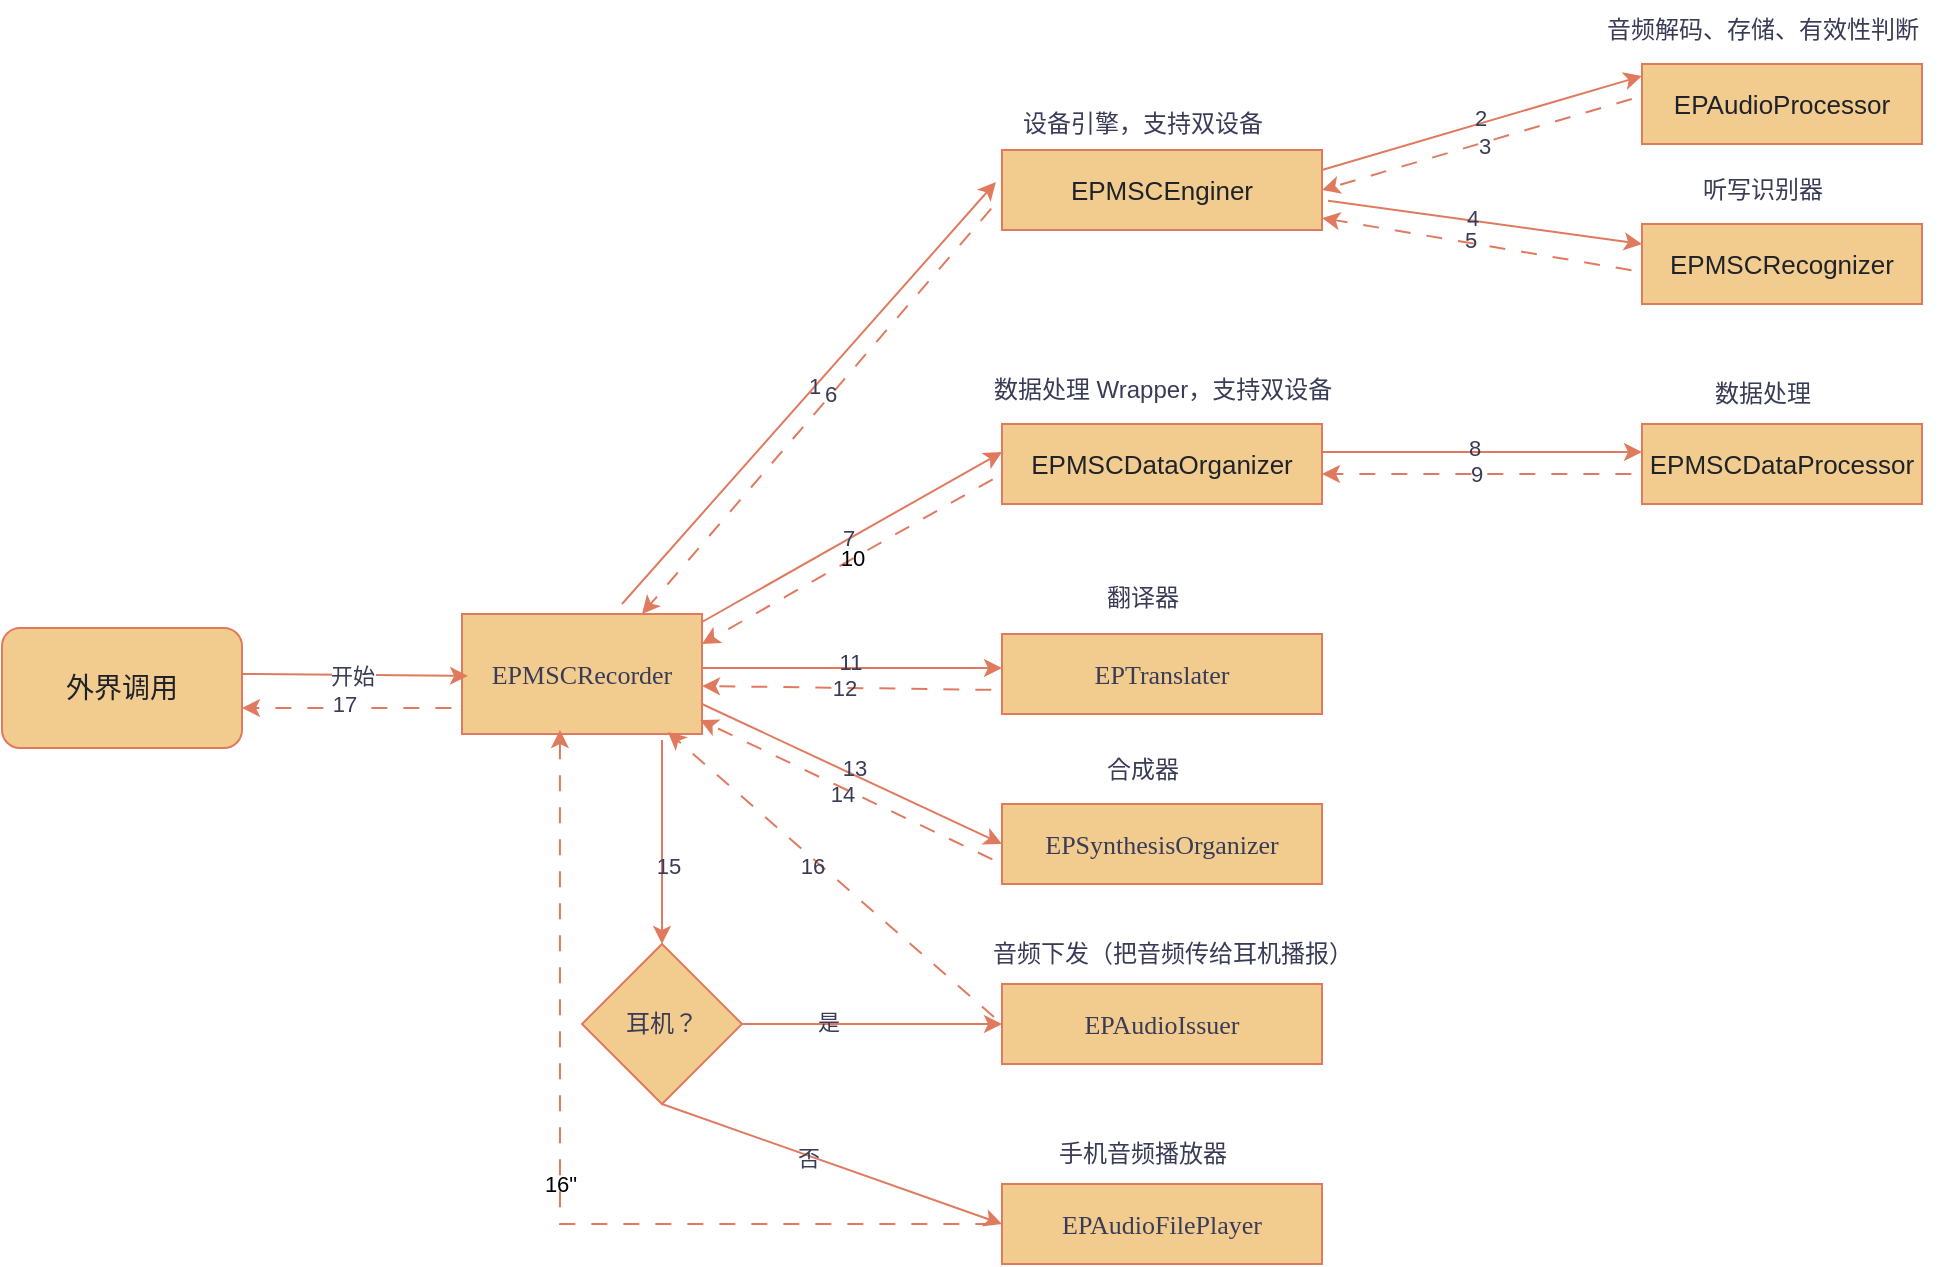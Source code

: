 <mxfile version="26.1.0">
  <diagram name="第 1 页" id="kg4oReXXfETFXJSbJGZ1">
    <mxGraphModel dx="989" dy="691" grid="1" gridSize="10" guides="1" tooltips="1" connect="1" arrows="1" fold="1" page="1" pageScale="1" pageWidth="980" pageHeight="690" math="0" shadow="0">
      <root>
        <mxCell id="0" />
        <mxCell id="1" parent="0" />
        <mxCell id="3VqhWWL4f9jIKq_OHTQP-1" value="&lt;div style=&quot;text-align: start; font-size: 14px; color: rgb(31, 35, 41);&quot;&gt;&lt;p&gt;外界调用&lt;/p&gt;&lt;/div&gt;&lt;span style=&quot;text-align: start; white-space: pre-wrap;&quot;&gt;&lt;/span&gt;" style="rounded=1;whiteSpace=wrap;html=1;labelBackgroundColor=none;fillColor=#F2CC8F;strokeColor=#E07A5F;fontColor=#393C56;" vertex="1" parent="1">
          <mxGeometry x="20" y="322" width="120" height="60" as="geometry" />
        </mxCell>
        <mxCell id="3VqhWWL4f9jIKq_OHTQP-2" value="&lt;p style=&quot;margin: 0px; font-style: normal; font-variant-caps: normal; font-weight: normal; font-stretch: normal; font-size: 13px; line-height: normal; font-family: Menlo; font-size-adjust: none; font-kerning: auto; font-variant-alternates: normal; font-variant-ligatures: normal; font-variant-numeric: normal; font-variant-east-asian: normal; font-variant-position: normal; font-feature-settings: normal; font-optical-sizing: auto; font-variation-settings: normal;&quot;&gt;EPMSCRecorder&lt;/p&gt;" style="whiteSpace=wrap;html=1;labelBackgroundColor=none;fontColor=#393C56;fillColor=#F2CC8F;strokeColor=#E07A5F;" vertex="1" parent="1">
          <mxGeometry x="250" y="315" width="120" height="60" as="geometry" />
        </mxCell>
        <mxCell id="3VqhWWL4f9jIKq_OHTQP-3" value="&lt;div style=&quot;text-align: start; font-size: 13px; color: rgb(31, 35, 41);&quot;&gt;&lt;p&gt;EPMSCEnginer&lt;/p&gt;&lt;/div&gt;&lt;span style=&quot;text-align: start; white-space: pre-wrap;&quot;&gt;&lt;/span&gt;" style="whiteSpace=wrap;html=1;labelBackgroundColor=none;fillColor=#F2CC8F;strokeColor=#E07A5F;fontColor=#393C56;" vertex="1" parent="1">
          <mxGeometry x="520" y="83" width="160" height="40" as="geometry" />
        </mxCell>
        <mxCell id="3VqhWWL4f9jIKq_OHTQP-4" value="&lt;div style=&quot;text-align: start; font-size: 13px; color: rgb(31, 35, 41);&quot;&gt;&lt;p&gt;EPAudioProcessor&lt;/p&gt;&lt;/div&gt;&lt;span style=&quot;text-align: start; white-space: pre-wrap;&quot;&gt;&lt;/span&gt;&lt;div style=&quot;text-align: start;&quot;&gt;&lt;/div&gt;&lt;span style=&quot;text-align: start; white-space: pre-wrap;&quot;&gt;&lt;/span&gt;" style="whiteSpace=wrap;html=1;labelBackgroundColor=none;fillColor=#F2CC8F;strokeColor=#E07A5F;fontColor=#393C56;" vertex="1" parent="1">
          <mxGeometry x="840" y="40" width="140" height="40" as="geometry" />
        </mxCell>
        <mxCell id="3VqhWWL4f9jIKq_OHTQP-5" value="&lt;div style=&quot;text-align: start; font-size: 13px; color: rgb(31, 35, 41);&quot;&gt;&lt;p&gt;EPMSCDataOrganizer&lt;/p&gt;&lt;/div&gt;&lt;span style=&quot;text-align: start; white-space: pre-wrap;&quot;&gt;&lt;/span&gt;" style="whiteSpace=wrap;html=1;labelBackgroundColor=none;fillColor=#F2CC8F;strokeColor=#E07A5F;fontColor=#393C56;" vertex="1" parent="1">
          <mxGeometry x="520" y="220" width="160" height="40" as="geometry" />
        </mxCell>
        <mxCell id="3VqhWWL4f9jIKq_OHTQP-6" value="&lt;div style=&quot;text-align: start; font-size: 13px; color: rgb(31, 35, 41);&quot;&gt;&lt;p&gt;EPMSCRecognizer&lt;/p&gt;&lt;/div&gt;&lt;span style=&quot;text-align: start; white-space: pre-wrap;&quot;&gt;&lt;/span&gt;" style="whiteSpace=wrap;html=1;labelBackgroundColor=none;fillColor=#F2CC8F;strokeColor=#E07A5F;fontColor=#393C56;" vertex="1" parent="1">
          <mxGeometry x="840" y="120" width="140" height="40" as="geometry" />
        </mxCell>
        <mxCell id="3VqhWWL4f9jIKq_OHTQP-7" value="&lt;div style=&quot;text-align: start; font-size: 13px; color: rgb(31, 35, 41);&quot;&gt;&lt;p&gt;EPMSCDataProcessor&lt;/p&gt;&lt;/div&gt;&lt;span style=&quot;text-align: start; white-space: pre-wrap;&quot;&gt;&lt;/span&gt;" style="whiteSpace=wrap;html=1;labelBackgroundColor=none;fillColor=#F2CC8F;strokeColor=#E07A5F;fontColor=#393C56;" vertex="1" parent="1">
          <mxGeometry x="840" y="220" width="140" height="40" as="geometry" />
        </mxCell>
        <mxCell id="3VqhWWL4f9jIKq_OHTQP-11" value="" style="endArrow=classic;html=1;rounded=0;entryX=-0.019;entryY=0.4;entryDx=0;entryDy=0;entryPerimeter=0;labelBackgroundColor=none;strokeColor=#E07A5F;fontColor=default;" edge="1" parent="1" target="3VqhWWL4f9jIKq_OHTQP-3">
          <mxGeometry width="50" height="50" relative="1" as="geometry">
            <mxPoint x="330" y="310" as="sourcePoint" />
            <mxPoint x="500" y="400" as="targetPoint" />
          </mxGeometry>
        </mxCell>
        <mxCell id="3VqhWWL4f9jIKq_OHTQP-29" value="1" style="edgeLabel;html=1;align=center;verticalAlign=middle;resizable=0;points=[];labelBackgroundColor=none;fontColor=#393C56;" vertex="1" connectable="0" parent="3VqhWWL4f9jIKq_OHTQP-11">
          <mxGeometry x="-0.024" y="1" relative="1" as="geometry">
            <mxPoint x="5" y="-6" as="offset" />
          </mxGeometry>
        </mxCell>
        <mxCell id="3VqhWWL4f9jIKq_OHTQP-12" value="" style="endArrow=classic;html=1;rounded=0;exitX=1;exitY=0.25;exitDx=0;exitDy=0;entryX=0;entryY=0.25;entryDx=0;entryDy=0;labelBackgroundColor=none;strokeColor=#E07A5F;fontColor=default;" edge="1" parent="1" source="3VqhWWL4f9jIKq_OHTQP-3">
          <mxGeometry width="50" height="50" relative="1" as="geometry">
            <mxPoint x="680" y="126" as="sourcePoint" />
            <mxPoint x="840" y="46" as="targetPoint" />
          </mxGeometry>
        </mxCell>
        <mxCell id="3VqhWWL4f9jIKq_OHTQP-30" value="2" style="edgeLabel;html=1;align=center;verticalAlign=middle;resizable=0;points=[];labelBackgroundColor=none;fontColor=#393C56;" vertex="1" connectable="0" parent="3VqhWWL4f9jIKq_OHTQP-12">
          <mxGeometry x="-0.157" y="-1" relative="1" as="geometry">
            <mxPoint x="11" y="-7" as="offset" />
          </mxGeometry>
        </mxCell>
        <mxCell id="3VqhWWL4f9jIKq_OHTQP-13" value="" style="endArrow=classic;html=1;rounded=0;exitX=0;exitY=0.5;exitDx=0;exitDy=0;entryX=1;entryY=0.5;entryDx=0;entryDy=0;flowAnimation=1;strokeColor=#E07A5F;labelBackgroundColor=none;fontColor=default;" edge="1" parent="1" target="3VqhWWL4f9jIKq_OHTQP-3">
          <mxGeometry width="50" height="50" relative="1" as="geometry">
            <mxPoint x="840" y="56" as="sourcePoint" />
            <mxPoint x="680" y="136" as="targetPoint" />
          </mxGeometry>
        </mxCell>
        <mxCell id="3VqhWWL4f9jIKq_OHTQP-31" value="3" style="edgeLabel;html=1;align=center;verticalAlign=middle;resizable=0;points=[];labelBackgroundColor=none;fontColor=#393C56;" vertex="1" connectable="0" parent="3VqhWWL4f9jIKq_OHTQP-13">
          <mxGeometry x="-0.15" y="2" relative="1" as="geometry">
            <mxPoint x="-12" y="3" as="offset" />
          </mxGeometry>
        </mxCell>
        <mxCell id="3VqhWWL4f9jIKq_OHTQP-18" value="" style="endArrow=classic;html=1;rounded=0;entryX=0;entryY=0.25;entryDx=0;entryDy=0;exitX=1.019;exitY=0.633;exitDx=0;exitDy=0;exitPerimeter=0;labelBackgroundColor=none;strokeColor=#E07A5F;fontColor=default;" edge="1" parent="1" source="3VqhWWL4f9jIKq_OHTQP-3" target="3VqhWWL4f9jIKq_OHTQP-6">
          <mxGeometry width="50" height="50" relative="1" as="geometry">
            <mxPoint x="540" y="440" as="sourcePoint" />
            <mxPoint x="590" y="390" as="targetPoint" />
          </mxGeometry>
        </mxCell>
        <mxCell id="3VqhWWL4f9jIKq_OHTQP-32" value="4" style="edgeLabel;html=1;align=center;verticalAlign=middle;resizable=0;points=[];labelBackgroundColor=none;fontColor=#393C56;" vertex="1" connectable="0" parent="3VqhWWL4f9jIKq_OHTQP-18">
          <mxGeometry x="0.014" y="3" relative="1" as="geometry">
            <mxPoint x="-8" as="offset" />
          </mxGeometry>
        </mxCell>
        <mxCell id="3VqhWWL4f9jIKq_OHTQP-20" value="" style="endArrow=classic;html=1;rounded=0;exitX=0;exitY=0.5;exitDx=0;exitDy=0;entryX=1;entryY=0.75;entryDx=0;entryDy=0;flowAnimation=1;strokeColor=#E07A5F;labelBackgroundColor=none;fontColor=default;" edge="1" parent="1">
          <mxGeometry width="50" height="50" relative="1" as="geometry">
            <mxPoint x="840" y="144" as="sourcePoint" />
            <mxPoint x="680" y="117" as="targetPoint" />
          </mxGeometry>
        </mxCell>
        <mxCell id="3VqhWWL4f9jIKq_OHTQP-33" value="5" style="edgeLabel;html=1;align=center;verticalAlign=middle;resizable=0;points=[];labelBackgroundColor=none;fontColor=#393C56;" vertex="1" connectable="0" parent="3VqhWWL4f9jIKq_OHTQP-20">
          <mxGeometry x="0.086" y="-2" relative="1" as="geometry">
            <mxPoint as="offset" />
          </mxGeometry>
        </mxCell>
        <mxCell id="3VqhWWL4f9jIKq_OHTQP-21" value="" style="endArrow=classic;html=1;rounded=0;exitX=-0.012;exitY=0.633;exitDx=0;exitDy=0;exitPerimeter=0;entryX=0.75;entryY=0;entryDx=0;entryDy=0;flowAnimation=1;strokeColor=#E07A5F;labelBackgroundColor=none;fontColor=default;" edge="1" parent="1" source="3VqhWWL4f9jIKq_OHTQP-3" target="3VqhWWL4f9jIKq_OHTQP-2">
          <mxGeometry width="50" height="50" relative="1" as="geometry">
            <mxPoint x="490" y="420" as="sourcePoint" />
            <mxPoint x="540" y="370" as="targetPoint" />
          </mxGeometry>
        </mxCell>
        <mxCell id="3VqhWWL4f9jIKq_OHTQP-34" value="6" style="edgeLabel;html=1;align=center;verticalAlign=middle;resizable=0;points=[];labelBackgroundColor=none;fontColor=#393C56;" vertex="1" connectable="0" parent="3VqhWWL4f9jIKq_OHTQP-21">
          <mxGeometry x="-0.157" y="2" relative="1" as="geometry">
            <mxPoint x="-11" y="8" as="offset" />
          </mxGeometry>
        </mxCell>
        <mxCell id="3VqhWWL4f9jIKq_OHTQP-22" value="" style="endArrow=classic;html=1;rounded=0;exitX=1;exitY=0;exitDx=0;exitDy=0;entryX=0;entryY=0.25;entryDx=0;entryDy=0;labelBackgroundColor=none;strokeColor=#E07A5F;fontColor=default;" edge="1" parent="1">
          <mxGeometry width="50" height="50" relative="1" as="geometry">
            <mxPoint x="370" y="319" as="sourcePoint" />
            <mxPoint x="520" y="234" as="targetPoint" />
          </mxGeometry>
        </mxCell>
        <mxCell id="3VqhWWL4f9jIKq_OHTQP-35" value="7" style="edgeLabel;html=1;align=center;verticalAlign=middle;resizable=0;points=[];labelBackgroundColor=none;fontColor=#393C56;" vertex="1" connectable="0" parent="3VqhWWL4f9jIKq_OHTQP-22">
          <mxGeometry x="-0.026" y="1" relative="1" as="geometry">
            <mxPoint as="offset" />
          </mxGeometry>
        </mxCell>
        <mxCell id="3VqhWWL4f9jIKq_OHTQP-23" value="" style="endArrow=classic;html=1;rounded=0;exitX=1;exitY=0.5;exitDx=0;exitDy=0;entryX=0;entryY=0.5;entryDx=0;entryDy=0;labelBackgroundColor=none;strokeColor=#E07A5F;fontColor=default;" edge="1" parent="1">
          <mxGeometry width="50" height="50" relative="1" as="geometry">
            <mxPoint x="680" y="234" as="sourcePoint" />
            <mxPoint x="840" y="234" as="targetPoint" />
          </mxGeometry>
        </mxCell>
        <mxCell id="3VqhWWL4f9jIKq_OHTQP-36" value="8" style="edgeLabel;html=1;align=center;verticalAlign=middle;resizable=0;points=[];labelBackgroundColor=none;fontColor=#393C56;" vertex="1" connectable="0" parent="3VqhWWL4f9jIKq_OHTQP-23">
          <mxGeometry x="-0.355" y="2" relative="1" as="geometry">
            <mxPoint x="24" as="offset" />
          </mxGeometry>
        </mxCell>
        <mxCell id="3VqhWWL4f9jIKq_OHTQP-24" value="" style="endArrow=classic;html=1;rounded=0;exitX=0;exitY=0.75;exitDx=0;exitDy=0;flowAnimation=1;strokeColor=#E07A5F;labelBackgroundColor=none;fontColor=default;" edge="1" parent="1">
          <mxGeometry width="50" height="50" relative="1" as="geometry">
            <mxPoint x="840" y="245" as="sourcePoint" />
            <mxPoint x="680" y="245" as="targetPoint" />
          </mxGeometry>
        </mxCell>
        <mxCell id="3VqhWWL4f9jIKq_OHTQP-37" value="9" style="edgeLabel;html=1;align=center;verticalAlign=middle;resizable=0;points=[];labelBackgroundColor=none;fontColor=#393C56;" vertex="1" connectable="0" parent="3VqhWWL4f9jIKq_OHTQP-24">
          <mxGeometry x="0.2" relative="1" as="geometry">
            <mxPoint x="13" as="offset" />
          </mxGeometry>
        </mxCell>
        <mxCell id="3VqhWWL4f9jIKq_OHTQP-26" value="10" style="endArrow=classic;html=1;rounded=0;flowAnimation=1;strokeColor=#E07A5F;labelBackgroundColor=none;fontColor=default;exitX=0;exitY=0.5;exitDx=0;exitDy=0;entryX=1;entryY=0.25;entryDx=0;entryDy=0;" edge="1" parent="1" target="3VqhWWL4f9jIKq_OHTQP-2">
          <mxGeometry width="50" height="50" relative="1" as="geometry">
            <mxPoint x="520" y="245" as="sourcePoint" />
            <mxPoint x="370" y="335" as="targetPoint" />
          </mxGeometry>
        </mxCell>
        <mxCell id="3VqhWWL4f9jIKq_OHTQP-39" value="&lt;p style=&quot;margin: 0px; font-style: normal; font-variant-caps: normal; font-stretch: normal; font-size: 13px; line-height: normal; font-family: Menlo; font-size-adjust: none; font-kerning: auto; font-variant-alternates: normal; font-variant-ligatures: normal; font-variant-numeric: normal; font-variant-east-asian: normal; font-variant-position: normal; font-feature-settings: normal; font-optical-sizing: auto; font-variation-settings: normal;&quot;&gt;EPTranslater&lt;/p&gt;" style="whiteSpace=wrap;html=1;strokeColor=#E07A5F;fontColor=#393C56;fillColor=#F2CC8F;labelBackgroundColor=none;" vertex="1" parent="1">
          <mxGeometry x="520" y="325" width="160" height="40" as="geometry" />
        </mxCell>
        <mxCell id="3VqhWWL4f9jIKq_OHTQP-40" value="&lt;p style=&quot;margin: 0px; font-style: normal; font-variant-caps: normal; font-stretch: normal; font-size: 13px; line-height: normal; font-family: Menlo; font-size-adjust: none; font-kerning: auto; font-variant-alternates: normal; font-variant-ligatures: normal; font-variant-numeric: normal; font-variant-east-asian: normal; font-variant-position: normal; font-feature-settings: normal; font-optical-sizing: auto; font-variation-settings: normal;&quot;&gt;EPSynthesisOrganizer&lt;/p&gt;" style="whiteSpace=wrap;html=1;strokeColor=#E07A5F;fontColor=#393C56;fillColor=#F2CC8F;labelBackgroundColor=none;" vertex="1" parent="1">
          <mxGeometry x="520" y="410" width="160" height="40" as="geometry" />
        </mxCell>
        <mxCell id="3VqhWWL4f9jIKq_OHTQP-41" value="&lt;p style=&quot;margin: 0px; font-style: normal; font-variant-caps: normal; font-stretch: normal; font-size: 13px; line-height: normal; font-family: Menlo; font-size-adjust: none; font-kerning: auto; font-variant-alternates: normal; font-variant-ligatures: normal; font-variant-numeric: normal; font-variant-east-asian: normal; font-variant-position: normal; font-feature-settings: normal; font-optical-sizing: auto; font-variation-settings: normal;&quot;&gt;EPAudioIssuer&lt;/p&gt;" style="whiteSpace=wrap;html=1;strokeColor=#E07A5F;fontColor=#393C56;fillColor=#F2CC8F;labelBackgroundColor=none;" vertex="1" parent="1">
          <mxGeometry x="520" y="500" width="160" height="40" as="geometry" />
        </mxCell>
        <mxCell id="3VqhWWL4f9jIKq_OHTQP-42" value="&lt;p style=&quot;margin: 0px; font-style: normal; font-variant-caps: normal; font-stretch: normal; font-size: 13px; line-height: normal; font-family: Menlo; font-size-adjust: none; font-kerning: auto; font-variant-alternates: normal; font-variant-ligatures: normal; font-variant-numeric: normal; font-variant-east-asian: normal; font-variant-position: normal; font-feature-settings: normal; font-optical-sizing: auto; font-variation-settings: normal;&quot;&gt;EPAudioFilePlayer&lt;/p&gt;" style="whiteSpace=wrap;html=1;strokeColor=#E07A5F;fontColor=#393C56;fillColor=#F2CC8F;labelBackgroundColor=none;" vertex="1" parent="1">
          <mxGeometry x="520" y="600" width="160" height="40" as="geometry" />
        </mxCell>
        <mxCell id="3VqhWWL4f9jIKq_OHTQP-43" value="" style="endArrow=classic;html=1;rounded=0;strokeColor=#E07A5F;fontColor=default;exitX=1;exitY=0.25;exitDx=0;exitDy=0;entryX=0;entryY=0.25;entryDx=0;entryDy=0;labelBackgroundColor=none;" edge="1" parent="1">
          <mxGeometry width="50" height="50" relative="1" as="geometry">
            <mxPoint x="370" y="342" as="sourcePoint" />
            <mxPoint x="520" y="342" as="targetPoint" />
          </mxGeometry>
        </mxCell>
        <mxCell id="3VqhWWL4f9jIKq_OHTQP-58" value="11" style="edgeLabel;html=1;align=center;verticalAlign=middle;resizable=0;points=[];strokeColor=#E07A5F;fontColor=#393C56;fillColor=#F2CC8F;labelBackgroundColor=none;" vertex="1" connectable="0" parent="3VqhWWL4f9jIKq_OHTQP-43">
          <mxGeometry x="0.187" y="3" relative="1" as="geometry">
            <mxPoint x="-15" as="offset" />
          </mxGeometry>
        </mxCell>
        <mxCell id="3VqhWWL4f9jIKq_OHTQP-44" value="" style="endArrow=classic;html=1;rounded=0;strokeColor=#E07A5F;fontColor=default;exitX=0;exitY=0.5;exitDx=0;exitDy=0;flowAnimation=1;labelBackgroundColor=none;" edge="1" parent="1">
          <mxGeometry width="50" height="50" relative="1" as="geometry">
            <mxPoint x="520" y="353" as="sourcePoint" />
            <mxPoint x="370" y="351" as="targetPoint" />
          </mxGeometry>
        </mxCell>
        <mxCell id="3VqhWWL4f9jIKq_OHTQP-59" value="12" style="edgeLabel;html=1;align=center;verticalAlign=middle;resizable=0;points=[];strokeColor=#E07A5F;fontColor=#393C56;fillColor=#F2CC8F;labelBackgroundColor=none;" vertex="1" connectable="0" parent="3VqhWWL4f9jIKq_OHTQP-44">
          <mxGeometry x="-0.266" y="-1" relative="1" as="geometry">
            <mxPoint x="-24" as="offset" />
          </mxGeometry>
        </mxCell>
        <mxCell id="3VqhWWL4f9jIKq_OHTQP-45" value="" style="endArrow=classic;html=1;rounded=0;strokeColor=#E07A5F;fontColor=default;entryX=0;entryY=0.5;entryDx=0;entryDy=0;labelBackgroundColor=none;" edge="1" parent="1" target="3VqhWWL4f9jIKq_OHTQP-40">
          <mxGeometry width="50" height="50" relative="1" as="geometry">
            <mxPoint x="370" y="360" as="sourcePoint" />
            <mxPoint x="570" y="340" as="targetPoint" />
          </mxGeometry>
        </mxCell>
        <mxCell id="3VqhWWL4f9jIKq_OHTQP-60" value="13" style="edgeLabel;html=1;align=center;verticalAlign=middle;resizable=0;points=[];strokeColor=#E07A5F;fontColor=#393C56;fillColor=#F2CC8F;labelBackgroundColor=none;" vertex="1" connectable="0" parent="3VqhWWL4f9jIKq_OHTQP-45">
          <mxGeometry x="-0.001" y="3" relative="1" as="geometry">
            <mxPoint as="offset" />
          </mxGeometry>
        </mxCell>
        <mxCell id="3VqhWWL4f9jIKq_OHTQP-46" value="" style="endArrow=classic;html=1;rounded=0;strokeColor=#E07A5F;fontColor=default;exitX=0;exitY=0.75;exitDx=0;exitDy=0;entryX=0.992;entryY=0.883;entryDx=0;entryDy=0;flowAnimation=1;labelBackgroundColor=none;entryPerimeter=0;" edge="1" parent="1" source="3VqhWWL4f9jIKq_OHTQP-40" target="3VqhWWL4f9jIKq_OHTQP-2">
          <mxGeometry width="50" height="50" relative="1" as="geometry">
            <mxPoint x="520" y="390" as="sourcePoint" />
            <mxPoint x="570" y="340" as="targetPoint" />
          </mxGeometry>
        </mxCell>
        <mxCell id="3VqhWWL4f9jIKq_OHTQP-61" value="14" style="edgeLabel;html=1;align=center;verticalAlign=middle;resizable=0;points=[];strokeColor=#E07A5F;fontColor=#393C56;fillColor=#F2CC8F;labelBackgroundColor=none;" vertex="1" connectable="0" parent="3VqhWWL4f9jIKq_OHTQP-46">
          <mxGeometry x="-0.005" relative="1" as="geometry">
            <mxPoint x="-5" as="offset" />
          </mxGeometry>
        </mxCell>
        <mxCell id="3VqhWWL4f9jIKq_OHTQP-50" value="" style="endArrow=classic;html=1;rounded=0;strokeColor=#E07A5F;fontColor=default;entryX=0.5;entryY=0;entryDx=0;entryDy=0;labelBackgroundColor=none;" edge="1" parent="1" target="3VqhWWL4f9jIKq_OHTQP-51">
          <mxGeometry width="50" height="50" relative="1" as="geometry">
            <mxPoint x="350" y="378" as="sourcePoint" />
            <mxPoint x="374" y="486" as="targetPoint" />
          </mxGeometry>
        </mxCell>
        <mxCell id="3VqhWWL4f9jIKq_OHTQP-62" value="15" style="edgeLabel;html=1;align=center;verticalAlign=middle;resizable=0;points=[];strokeColor=#E07A5F;fontColor=#393C56;fillColor=#F2CC8F;labelBackgroundColor=none;" vertex="1" connectable="0" parent="3VqhWWL4f9jIKq_OHTQP-50">
          <mxGeometry x="0.228" y="3" relative="1" as="geometry">
            <mxPoint as="offset" />
          </mxGeometry>
        </mxCell>
        <mxCell id="3VqhWWL4f9jIKq_OHTQP-51" value="耳机？" style="rhombus;whiteSpace=wrap;html=1;strokeColor=#E07A5F;fontColor=#393C56;fillColor=#F2CC8F;labelBackgroundColor=none;" vertex="1" parent="1">
          <mxGeometry x="310" y="480" width="80" height="80" as="geometry" />
        </mxCell>
        <mxCell id="3VqhWWL4f9jIKq_OHTQP-52" value="" style="endArrow=classic;html=1;rounded=0;strokeColor=#E07A5F;fontColor=default;exitX=1;exitY=0.5;exitDx=0;exitDy=0;entryX=0;entryY=0.5;entryDx=0;entryDy=0;labelBackgroundColor=none;" edge="1" parent="1" source="3VqhWWL4f9jIKq_OHTQP-51" target="3VqhWWL4f9jIKq_OHTQP-41">
          <mxGeometry width="50" height="50" relative="1" as="geometry">
            <mxPoint x="520" y="390" as="sourcePoint" />
            <mxPoint x="570" y="340" as="targetPoint" />
          </mxGeometry>
        </mxCell>
        <mxCell id="3VqhWWL4f9jIKq_OHTQP-53" value="是" style="edgeLabel;html=1;align=center;verticalAlign=middle;resizable=0;points=[];strokeColor=#E07A5F;fontColor=#393C56;fillColor=#F2CC8F;labelBackgroundColor=none;" vertex="1" connectable="0" parent="3VqhWWL4f9jIKq_OHTQP-52">
          <mxGeometry x="-0.34" y="1" relative="1" as="geometry">
            <mxPoint as="offset" />
          </mxGeometry>
        </mxCell>
        <mxCell id="3VqhWWL4f9jIKq_OHTQP-54" value="" style="endArrow=classic;html=1;rounded=0;strokeColor=#E07A5F;fontColor=default;exitX=0.5;exitY=1;exitDx=0;exitDy=0;entryX=0;entryY=0.5;entryDx=0;entryDy=0;labelBackgroundColor=none;" edge="1" parent="1" source="3VqhWWL4f9jIKq_OHTQP-51" target="3VqhWWL4f9jIKq_OHTQP-42">
          <mxGeometry width="50" height="50" relative="1" as="geometry">
            <mxPoint x="520" y="390" as="sourcePoint" />
            <mxPoint x="570" y="340" as="targetPoint" />
          </mxGeometry>
        </mxCell>
        <mxCell id="3VqhWWL4f9jIKq_OHTQP-55" value="否" style="edgeLabel;html=1;align=center;verticalAlign=middle;resizable=0;points=[];strokeColor=#E07A5F;fontColor=#393C56;fillColor=#F2CC8F;labelBackgroundColor=none;" vertex="1" connectable="0" parent="3VqhWWL4f9jIKq_OHTQP-54">
          <mxGeometry x="-0.14" y="-1" relative="1" as="geometry">
            <mxPoint as="offset" />
          </mxGeometry>
        </mxCell>
        <mxCell id="3VqhWWL4f9jIKq_OHTQP-56" value="" style="endArrow=classic;html=1;rounded=0;strokeColor=#E07A5F;fontColor=default;entryX=0.858;entryY=0.983;entryDx=0;entryDy=0;entryPerimeter=0;flowAnimation=1;labelBackgroundColor=none;" edge="1" parent="1" target="3VqhWWL4f9jIKq_OHTQP-2">
          <mxGeometry width="50" height="50" relative="1" as="geometry">
            <mxPoint x="520" y="520" as="sourcePoint" />
            <mxPoint x="570" y="500" as="targetPoint" />
          </mxGeometry>
        </mxCell>
        <mxCell id="3VqhWWL4f9jIKq_OHTQP-63" value="16" style="edgeLabel;html=1;align=center;verticalAlign=middle;resizable=0;points=[];strokeColor=#E07A5F;fontColor=#393C56;fillColor=#F2CC8F;labelBackgroundColor=none;" vertex="1" connectable="0" parent="3VqhWWL4f9jIKq_OHTQP-56">
          <mxGeometry x="0.114" y="3" relative="1" as="geometry">
            <mxPoint as="offset" />
          </mxGeometry>
        </mxCell>
        <mxCell id="3VqhWWL4f9jIKq_OHTQP-57" value="16&quot;&lt;div&gt;&lt;br&gt;&lt;/div&gt;" style="endArrow=classic;html=1;rounded=0;strokeColor=#E07A5F;fontColor=default;exitX=0;exitY=0.5;exitDx=0;exitDy=0;entryX=0.408;entryY=0.967;entryDx=0;entryDy=0;entryPerimeter=0;flowAnimation=1;labelBackgroundColor=none;" edge="1" parent="1" source="3VqhWWL4f9jIKq_OHTQP-42" target="3VqhWWL4f9jIKq_OHTQP-2">
          <mxGeometry width="50" height="50" relative="1" as="geometry">
            <mxPoint x="520" y="550" as="sourcePoint" />
            <mxPoint x="570" y="500" as="targetPoint" />
            <Array as="points">
              <mxPoint x="299" y="620" />
            </Array>
          </mxGeometry>
        </mxCell>
        <mxCell id="3VqhWWL4f9jIKq_OHTQP-64" value="设备引擎，支持双设备" style="text;html=1;align=center;verticalAlign=middle;resizable=0;points=[];autosize=1;strokeColor=none;fillColor=none;fontColor=#393C56;labelBackgroundColor=none;" vertex="1" parent="1">
          <mxGeometry x="520" y="55" width="140" height="30" as="geometry" />
        </mxCell>
        <mxCell id="3VqhWWL4f9jIKq_OHTQP-65" value="音频解码、存储、有效性判断" style="text;html=1;align=center;verticalAlign=middle;resizable=0;points=[];autosize=1;strokeColor=none;fillColor=none;fontColor=#393C56;labelBackgroundColor=none;" vertex="1" parent="1">
          <mxGeometry x="810" y="8" width="180" height="30" as="geometry" />
        </mxCell>
        <mxCell id="3VqhWWL4f9jIKq_OHTQP-66" value="听写识别器" style="text;html=1;align=center;verticalAlign=middle;resizable=0;points=[];autosize=1;strokeColor=none;fillColor=none;fontColor=#393C56;labelBackgroundColor=none;" vertex="1" parent="1">
          <mxGeometry x="860" y="88" width="80" height="30" as="geometry" />
        </mxCell>
        <mxCell id="3VqhWWL4f9jIKq_OHTQP-67" value="数据处理 Wrapper，支持双设备" style="text;html=1;align=center;verticalAlign=middle;resizable=0;points=[];autosize=1;strokeColor=none;fillColor=none;fontColor=#393C56;labelBackgroundColor=none;" vertex="1" parent="1">
          <mxGeometry x="505" y="188" width="190" height="30" as="geometry" />
        </mxCell>
        <mxCell id="3VqhWWL4f9jIKq_OHTQP-68" value="数据处理" style="text;html=1;align=center;verticalAlign=middle;resizable=0;points=[];autosize=1;strokeColor=none;fillColor=none;fontColor=#393C56;labelBackgroundColor=none;" vertex="1" parent="1">
          <mxGeometry x="865" y="190" width="70" height="30" as="geometry" />
        </mxCell>
        <mxCell id="3VqhWWL4f9jIKq_OHTQP-70" value="翻译器" style="text;html=1;align=center;verticalAlign=middle;resizable=0;points=[];autosize=1;strokeColor=none;fillColor=none;fontColor=#393C56;labelBackgroundColor=none;" vertex="1" parent="1">
          <mxGeometry x="560" y="292" width="60" height="30" as="geometry" />
        </mxCell>
        <mxCell id="3VqhWWL4f9jIKq_OHTQP-72" value="合成器" style="text;html=1;align=center;verticalAlign=middle;resizable=0;points=[];autosize=1;strokeColor=none;fillColor=none;fontColor=#393C56;labelBackgroundColor=none;" vertex="1" parent="1">
          <mxGeometry x="560" y="378" width="60" height="30" as="geometry" />
        </mxCell>
        <mxCell id="3VqhWWL4f9jIKq_OHTQP-73" value="音频下发（把音频传给耳机播报）" style="text;html=1;align=center;verticalAlign=middle;resizable=0;points=[];autosize=1;strokeColor=none;fillColor=none;fontColor=#393C56;labelBackgroundColor=none;" vertex="1" parent="1">
          <mxGeometry x="505" y="470" width="200" height="30" as="geometry" />
        </mxCell>
        <mxCell id="3VqhWWL4f9jIKq_OHTQP-74" value="手机音频播放器" style="text;html=1;align=center;verticalAlign=middle;resizable=0;points=[];autosize=1;strokeColor=none;fillColor=none;fontColor=#393C56;labelBackgroundColor=none;" vertex="1" parent="1">
          <mxGeometry x="535" y="570" width="110" height="30" as="geometry" />
        </mxCell>
        <mxCell id="3VqhWWL4f9jIKq_OHTQP-75" value="" style="endArrow=classic;html=1;rounded=0;strokeColor=#E07A5F;fontColor=#393C56;fillColor=#F2CC8F;exitX=0;exitY=0.75;exitDx=0;exitDy=0;flowAnimation=1;entryX=1;entryY=0.633;entryDx=0;entryDy=0;entryPerimeter=0;" edge="1" parent="1">
          <mxGeometry width="50" height="50" relative="1" as="geometry">
            <mxPoint x="250" y="362" as="sourcePoint" />
            <mxPoint x="140" y="361.98" as="targetPoint" />
          </mxGeometry>
        </mxCell>
        <mxCell id="3VqhWWL4f9jIKq_OHTQP-76" value="17" style="edgeLabel;html=1;align=center;verticalAlign=middle;resizable=0;points=[];strokeColor=#E07A5F;fontColor=#393C56;fillColor=#F2CC8F;" vertex="1" connectable="0" parent="3VqhWWL4f9jIKq_OHTQP-75">
          <mxGeometry x="-0.04" y="-2" relative="1" as="geometry">
            <mxPoint x="-6" as="offset" />
          </mxGeometry>
        </mxCell>
        <mxCell id="3VqhWWL4f9jIKq_OHTQP-79" value="" style="endArrow=classic;html=1;rounded=0;strokeColor=#E07A5F;fontColor=#393C56;fillColor=#F2CC8F;exitX=1;exitY=0.25;exitDx=0;exitDy=0;entryX=0.025;entryY=0.383;entryDx=0;entryDy=0;entryPerimeter=0;" edge="1" parent="1">
          <mxGeometry width="50" height="50" relative="1" as="geometry">
            <mxPoint x="140" y="345" as="sourcePoint" />
            <mxPoint x="253" y="345.98" as="targetPoint" />
          </mxGeometry>
        </mxCell>
        <mxCell id="3VqhWWL4f9jIKq_OHTQP-81" value="开始" style="edgeLabel;html=1;align=center;verticalAlign=middle;resizable=0;points=[];strokeColor=#E07A5F;fontColor=#393C56;fillColor=#F2CC8F;" vertex="1" connectable="0" parent="3VqhWWL4f9jIKq_OHTQP-79">
          <mxGeometry x="-0.027" relative="1" as="geometry">
            <mxPoint as="offset" />
          </mxGeometry>
        </mxCell>
      </root>
    </mxGraphModel>
  </diagram>
</mxfile>
